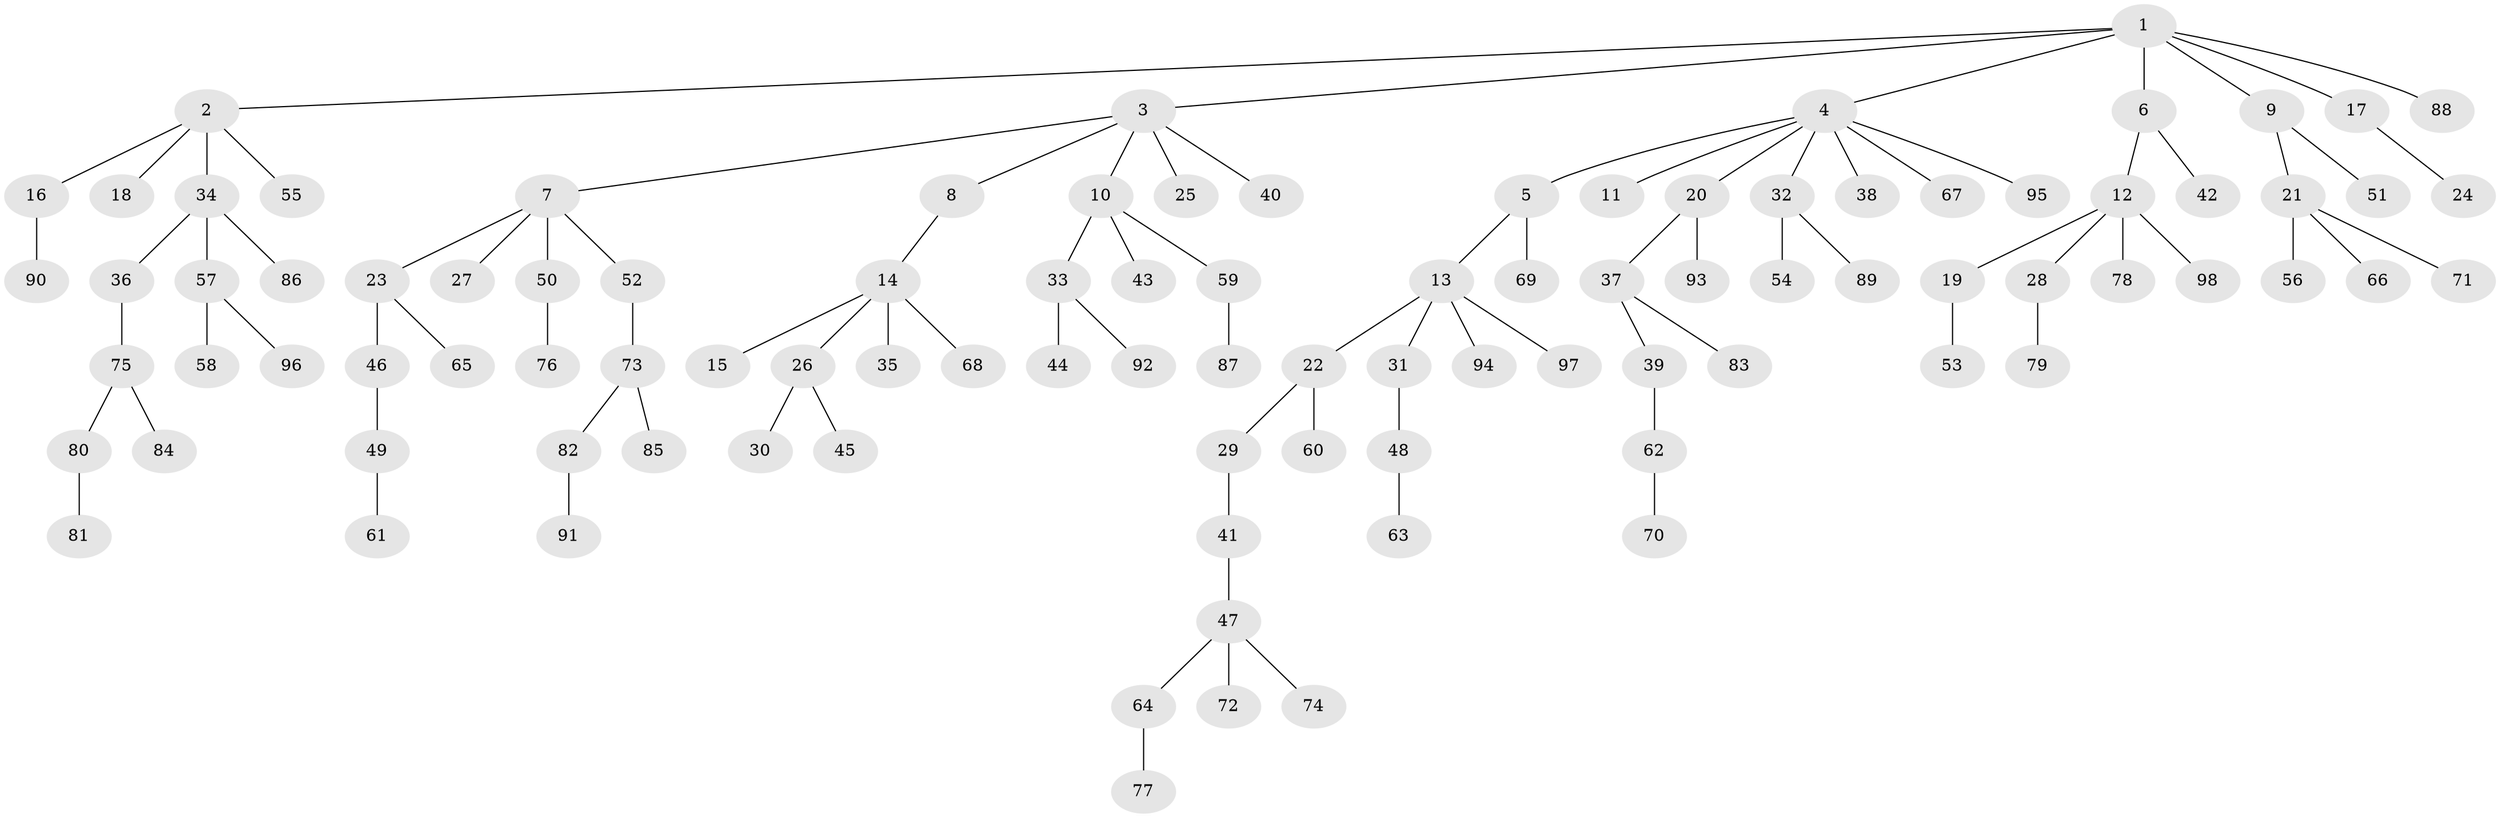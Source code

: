 // coarse degree distribution, {7: 0.03125, 4: 0.09375, 6: 0.015625, 2: 0.265625, 3: 0.078125, 1: 0.515625}
// Generated by graph-tools (version 1.1) at 2025/24/03/03/25 07:24:09]
// undirected, 98 vertices, 97 edges
graph export_dot {
graph [start="1"]
  node [color=gray90,style=filled];
  1;
  2;
  3;
  4;
  5;
  6;
  7;
  8;
  9;
  10;
  11;
  12;
  13;
  14;
  15;
  16;
  17;
  18;
  19;
  20;
  21;
  22;
  23;
  24;
  25;
  26;
  27;
  28;
  29;
  30;
  31;
  32;
  33;
  34;
  35;
  36;
  37;
  38;
  39;
  40;
  41;
  42;
  43;
  44;
  45;
  46;
  47;
  48;
  49;
  50;
  51;
  52;
  53;
  54;
  55;
  56;
  57;
  58;
  59;
  60;
  61;
  62;
  63;
  64;
  65;
  66;
  67;
  68;
  69;
  70;
  71;
  72;
  73;
  74;
  75;
  76;
  77;
  78;
  79;
  80;
  81;
  82;
  83;
  84;
  85;
  86;
  87;
  88;
  89;
  90;
  91;
  92;
  93;
  94;
  95;
  96;
  97;
  98;
  1 -- 2;
  1 -- 3;
  1 -- 4;
  1 -- 6;
  1 -- 9;
  1 -- 17;
  1 -- 88;
  2 -- 16;
  2 -- 18;
  2 -- 34;
  2 -- 55;
  3 -- 7;
  3 -- 8;
  3 -- 10;
  3 -- 25;
  3 -- 40;
  4 -- 5;
  4 -- 11;
  4 -- 20;
  4 -- 32;
  4 -- 38;
  4 -- 67;
  4 -- 95;
  5 -- 13;
  5 -- 69;
  6 -- 12;
  6 -- 42;
  7 -- 23;
  7 -- 27;
  7 -- 50;
  7 -- 52;
  8 -- 14;
  9 -- 21;
  9 -- 51;
  10 -- 33;
  10 -- 43;
  10 -- 59;
  12 -- 19;
  12 -- 28;
  12 -- 78;
  12 -- 98;
  13 -- 22;
  13 -- 31;
  13 -- 94;
  13 -- 97;
  14 -- 15;
  14 -- 26;
  14 -- 35;
  14 -- 68;
  16 -- 90;
  17 -- 24;
  19 -- 53;
  20 -- 37;
  20 -- 93;
  21 -- 56;
  21 -- 66;
  21 -- 71;
  22 -- 29;
  22 -- 60;
  23 -- 46;
  23 -- 65;
  26 -- 30;
  26 -- 45;
  28 -- 79;
  29 -- 41;
  31 -- 48;
  32 -- 54;
  32 -- 89;
  33 -- 44;
  33 -- 92;
  34 -- 36;
  34 -- 57;
  34 -- 86;
  36 -- 75;
  37 -- 39;
  37 -- 83;
  39 -- 62;
  41 -- 47;
  46 -- 49;
  47 -- 64;
  47 -- 72;
  47 -- 74;
  48 -- 63;
  49 -- 61;
  50 -- 76;
  52 -- 73;
  57 -- 58;
  57 -- 96;
  59 -- 87;
  62 -- 70;
  64 -- 77;
  73 -- 82;
  73 -- 85;
  75 -- 80;
  75 -- 84;
  80 -- 81;
  82 -- 91;
}
